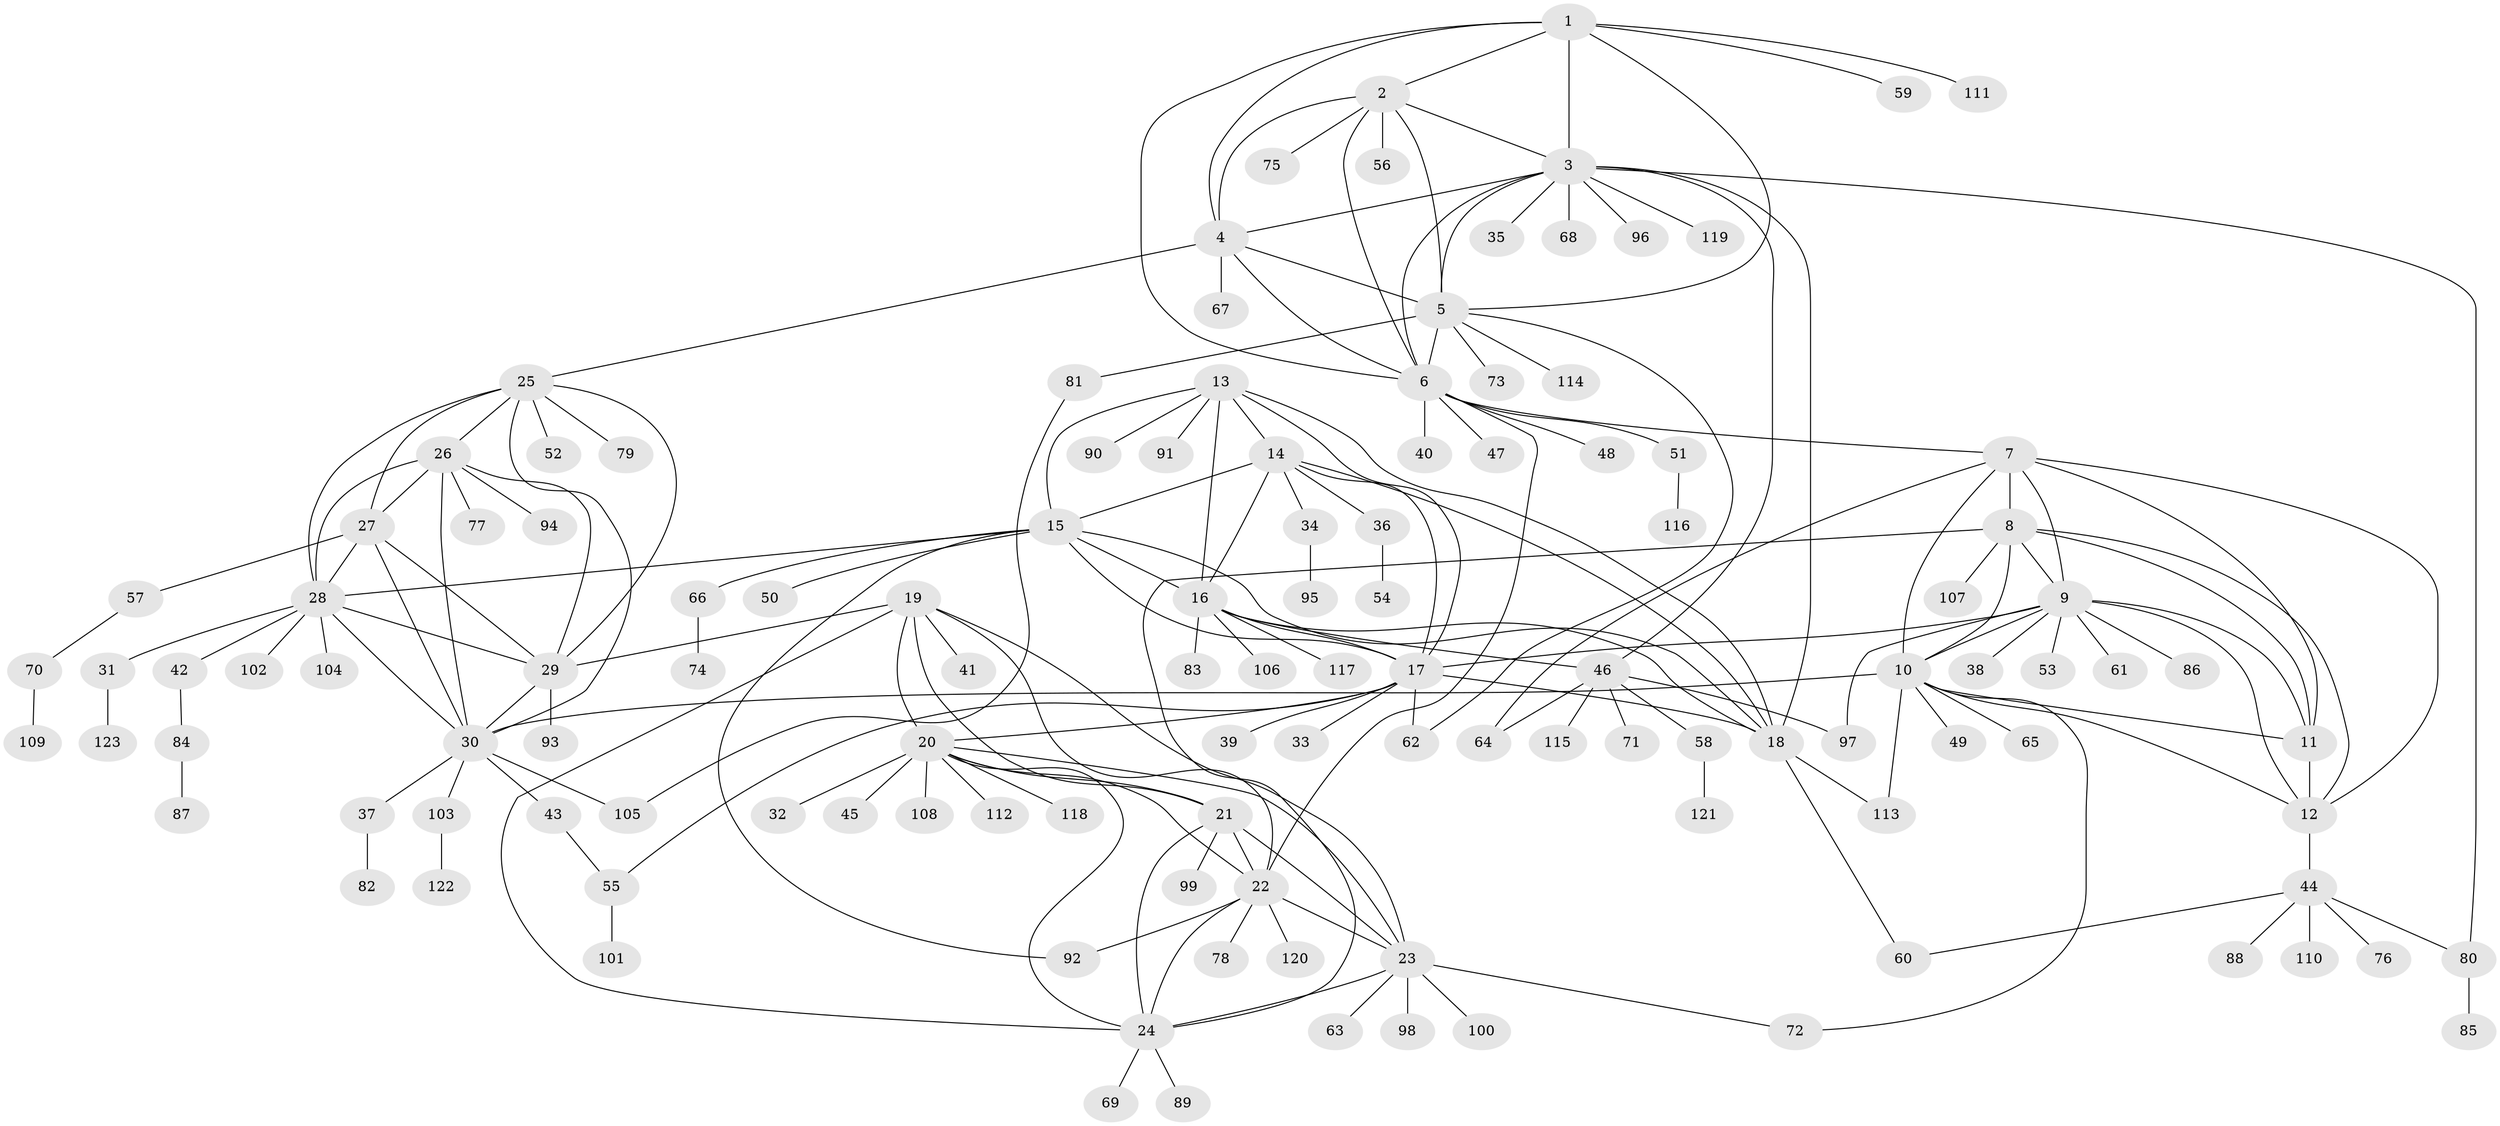 // Generated by graph-tools (version 1.1) at 2025/11/02/27/25 16:11:31]
// undirected, 123 vertices, 189 edges
graph export_dot {
graph [start="1"]
  node [color=gray90,style=filled];
  1;
  2;
  3;
  4;
  5;
  6;
  7;
  8;
  9;
  10;
  11;
  12;
  13;
  14;
  15;
  16;
  17;
  18;
  19;
  20;
  21;
  22;
  23;
  24;
  25;
  26;
  27;
  28;
  29;
  30;
  31;
  32;
  33;
  34;
  35;
  36;
  37;
  38;
  39;
  40;
  41;
  42;
  43;
  44;
  45;
  46;
  47;
  48;
  49;
  50;
  51;
  52;
  53;
  54;
  55;
  56;
  57;
  58;
  59;
  60;
  61;
  62;
  63;
  64;
  65;
  66;
  67;
  68;
  69;
  70;
  71;
  72;
  73;
  74;
  75;
  76;
  77;
  78;
  79;
  80;
  81;
  82;
  83;
  84;
  85;
  86;
  87;
  88;
  89;
  90;
  91;
  92;
  93;
  94;
  95;
  96;
  97;
  98;
  99;
  100;
  101;
  102;
  103;
  104;
  105;
  106;
  107;
  108;
  109;
  110;
  111;
  112;
  113;
  114;
  115;
  116;
  117;
  118;
  119;
  120;
  121;
  122;
  123;
  1 -- 2;
  1 -- 3;
  1 -- 4;
  1 -- 5;
  1 -- 6;
  1 -- 59;
  1 -- 111;
  2 -- 3;
  2 -- 4;
  2 -- 5;
  2 -- 6;
  2 -- 56;
  2 -- 75;
  3 -- 4;
  3 -- 5;
  3 -- 6;
  3 -- 18;
  3 -- 35;
  3 -- 46;
  3 -- 68;
  3 -- 80;
  3 -- 96;
  3 -- 119;
  4 -- 5;
  4 -- 6;
  4 -- 25;
  4 -- 67;
  5 -- 6;
  5 -- 62;
  5 -- 73;
  5 -- 81;
  5 -- 114;
  6 -- 7;
  6 -- 22;
  6 -- 40;
  6 -- 47;
  6 -- 48;
  6 -- 51;
  7 -- 8;
  7 -- 9;
  7 -- 10;
  7 -- 11;
  7 -- 12;
  7 -- 64;
  8 -- 9;
  8 -- 10;
  8 -- 11;
  8 -- 12;
  8 -- 24;
  8 -- 107;
  9 -- 10;
  9 -- 11;
  9 -- 12;
  9 -- 17;
  9 -- 38;
  9 -- 53;
  9 -- 61;
  9 -- 86;
  9 -- 97;
  10 -- 11;
  10 -- 12;
  10 -- 30;
  10 -- 49;
  10 -- 65;
  10 -- 72;
  10 -- 113;
  11 -- 12;
  12 -- 44;
  13 -- 14;
  13 -- 15;
  13 -- 16;
  13 -- 17;
  13 -- 18;
  13 -- 90;
  13 -- 91;
  14 -- 15;
  14 -- 16;
  14 -- 17;
  14 -- 18;
  14 -- 34;
  14 -- 36;
  15 -- 16;
  15 -- 17;
  15 -- 18;
  15 -- 28;
  15 -- 50;
  15 -- 66;
  15 -- 92;
  16 -- 17;
  16 -- 18;
  16 -- 46;
  16 -- 83;
  16 -- 106;
  16 -- 117;
  17 -- 18;
  17 -- 20;
  17 -- 33;
  17 -- 39;
  17 -- 55;
  17 -- 62;
  18 -- 60;
  18 -- 113;
  19 -- 20;
  19 -- 21;
  19 -- 22;
  19 -- 23;
  19 -- 24;
  19 -- 29;
  19 -- 41;
  20 -- 21;
  20 -- 22;
  20 -- 23;
  20 -- 24;
  20 -- 32;
  20 -- 45;
  20 -- 108;
  20 -- 112;
  20 -- 118;
  21 -- 22;
  21 -- 23;
  21 -- 24;
  21 -- 99;
  22 -- 23;
  22 -- 24;
  22 -- 78;
  22 -- 92;
  22 -- 120;
  23 -- 24;
  23 -- 63;
  23 -- 72;
  23 -- 98;
  23 -- 100;
  24 -- 69;
  24 -- 89;
  25 -- 26;
  25 -- 27;
  25 -- 28;
  25 -- 29;
  25 -- 30;
  25 -- 52;
  25 -- 79;
  26 -- 27;
  26 -- 28;
  26 -- 29;
  26 -- 30;
  26 -- 77;
  26 -- 94;
  27 -- 28;
  27 -- 29;
  27 -- 30;
  27 -- 57;
  28 -- 29;
  28 -- 30;
  28 -- 31;
  28 -- 42;
  28 -- 102;
  28 -- 104;
  29 -- 30;
  29 -- 93;
  30 -- 37;
  30 -- 43;
  30 -- 103;
  30 -- 105;
  31 -- 123;
  34 -- 95;
  36 -- 54;
  37 -- 82;
  42 -- 84;
  43 -- 55;
  44 -- 60;
  44 -- 76;
  44 -- 80;
  44 -- 88;
  44 -- 110;
  46 -- 58;
  46 -- 64;
  46 -- 71;
  46 -- 97;
  46 -- 115;
  51 -- 116;
  55 -- 101;
  57 -- 70;
  58 -- 121;
  66 -- 74;
  70 -- 109;
  80 -- 85;
  81 -- 105;
  84 -- 87;
  103 -- 122;
}

